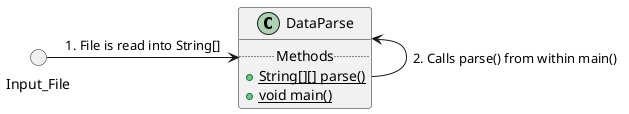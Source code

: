 @startuml

class DataParse{
    ..Methods..
    +{static} String[][] parse()
    +{static} void main()
}
circle Input_File
Input_File -> DataParse : 1. File is read into String[]
DataParse <- DataParse : 2. Calls parse() from within main()

@enduml